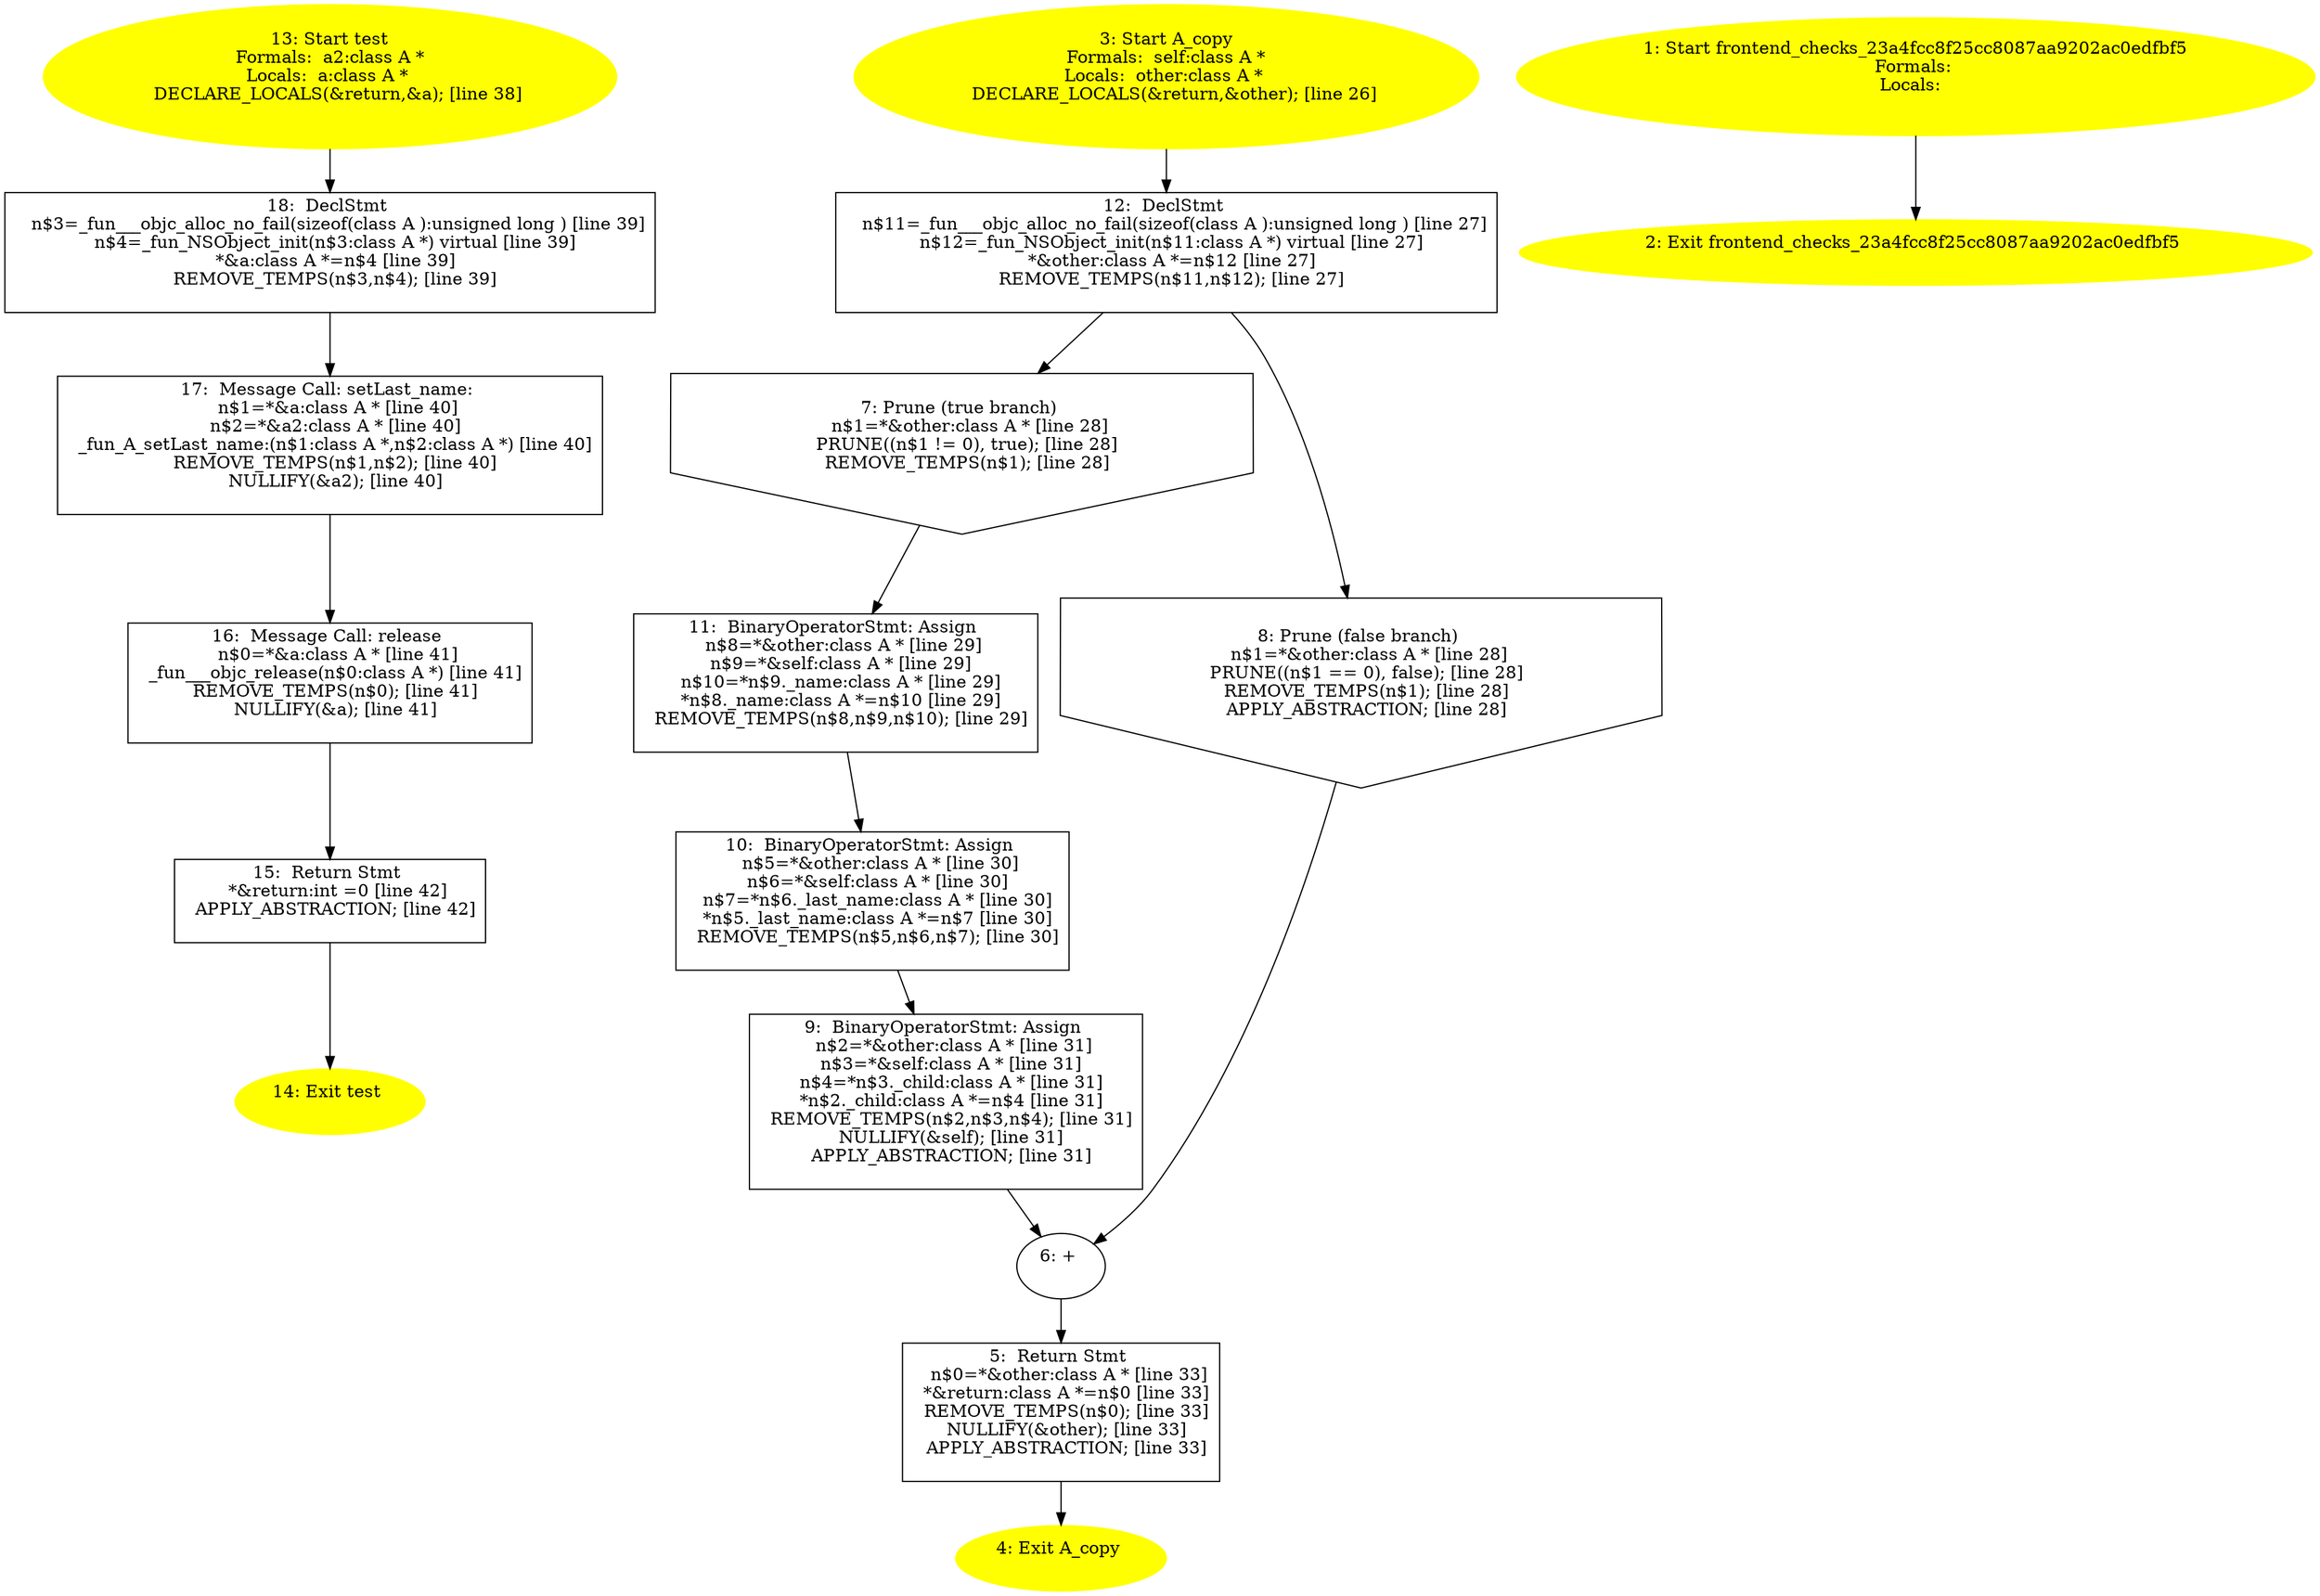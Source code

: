 /* @generated */
digraph iCFG {
18 [label="18:  DeclStmt \n   n$3=_fun___objc_alloc_no_fail(sizeof(class A ):unsigned long ) [line 39]\n  n$4=_fun_NSObject_init(n$3:class A *) virtual [line 39]\n  *&a:class A *=n$4 [line 39]\n  REMOVE_TEMPS(n$3,n$4); [line 39]\n " shape="box"]
	

	 18 -> 17 ;
17 [label="17:  Message Call: setLast_name: \n   n$1=*&a:class A * [line 40]\n  n$2=*&a2:class A * [line 40]\n  _fun_A_setLast_name:(n$1:class A *,n$2:class A *) [line 40]\n  REMOVE_TEMPS(n$1,n$2); [line 40]\n  NULLIFY(&a2); [line 40]\n " shape="box"]
	

	 17 -> 16 ;
16 [label="16:  Message Call: release \n   n$0=*&a:class A * [line 41]\n  _fun___objc_release(n$0:class A *) [line 41]\n  REMOVE_TEMPS(n$0); [line 41]\n  NULLIFY(&a); [line 41]\n " shape="box"]
	

	 16 -> 15 ;
15 [label="15:  Return Stmt \n   *&return:int =0 [line 42]\n  APPLY_ABSTRACTION; [line 42]\n " shape="box"]
	

	 15 -> 14 ;
14 [label="14: Exit test \n  " color=yellow style=filled]
	

13 [label="13: Start test\nFormals:  a2:class A *\nLocals:  a:class A * \n   DECLARE_LOCALS(&return,&a); [line 38]\n " color=yellow style=filled]
	

	 13 -> 18 ;
12 [label="12:  DeclStmt \n   n$11=_fun___objc_alloc_no_fail(sizeof(class A ):unsigned long ) [line 27]\n  n$12=_fun_NSObject_init(n$11:class A *) virtual [line 27]\n  *&other:class A *=n$12 [line 27]\n  REMOVE_TEMPS(n$11,n$12); [line 27]\n " shape="box"]
	

	 12 -> 7 ;
	 12 -> 8 ;
11 [label="11:  BinaryOperatorStmt: Assign \n   n$8=*&other:class A * [line 29]\n  n$9=*&self:class A * [line 29]\n  n$10=*n$9._name:class A * [line 29]\n  *n$8._name:class A *=n$10 [line 29]\n  REMOVE_TEMPS(n$8,n$9,n$10); [line 29]\n " shape="box"]
	

	 11 -> 10 ;
10 [label="10:  BinaryOperatorStmt: Assign \n   n$5=*&other:class A * [line 30]\n  n$6=*&self:class A * [line 30]\n  n$7=*n$6._last_name:class A * [line 30]\n  *n$5._last_name:class A *=n$7 [line 30]\n  REMOVE_TEMPS(n$5,n$6,n$7); [line 30]\n " shape="box"]
	

	 10 -> 9 ;
9 [label="9:  BinaryOperatorStmt: Assign \n   n$2=*&other:class A * [line 31]\n  n$3=*&self:class A * [line 31]\n  n$4=*n$3._child:class A * [line 31]\n  *n$2._child:class A *=n$4 [line 31]\n  REMOVE_TEMPS(n$2,n$3,n$4); [line 31]\n  NULLIFY(&self); [line 31]\n  APPLY_ABSTRACTION; [line 31]\n " shape="box"]
	

	 9 -> 6 ;
8 [label="8: Prune (false branch) \n   n$1=*&other:class A * [line 28]\n  PRUNE((n$1 == 0), false); [line 28]\n  REMOVE_TEMPS(n$1); [line 28]\n  APPLY_ABSTRACTION; [line 28]\n " shape="invhouse"]
	

	 8 -> 6 ;
7 [label="7: Prune (true branch) \n   n$1=*&other:class A * [line 28]\n  PRUNE((n$1 != 0), true); [line 28]\n  REMOVE_TEMPS(n$1); [line 28]\n " shape="invhouse"]
	

	 7 -> 11 ;
6 [label="6: + \n  " ]
	

	 6 -> 5 ;
5 [label="5:  Return Stmt \n   n$0=*&other:class A * [line 33]\n  *&return:class A *=n$0 [line 33]\n  REMOVE_TEMPS(n$0); [line 33]\n  NULLIFY(&other); [line 33]\n  APPLY_ABSTRACTION; [line 33]\n " shape="box"]
	

	 5 -> 4 ;
4 [label="4: Exit A_copy \n  " color=yellow style=filled]
	

3 [label="3: Start A_copy\nFormals:  self:class A *\nLocals:  other:class A * \n   DECLARE_LOCALS(&return,&other); [line 26]\n " color=yellow style=filled]
	

	 3 -> 12 ;
2 [label="2: Exit frontend_checks_23a4fcc8f25cc8087aa9202ac0edfbf5 \n  " color=yellow style=filled]
	

1 [label="1: Start frontend_checks_23a4fcc8f25cc8087aa9202ac0edfbf5\nFormals: \nLocals:  \n  " color=yellow style=filled]
	

	 1 -> 2 ;
}
